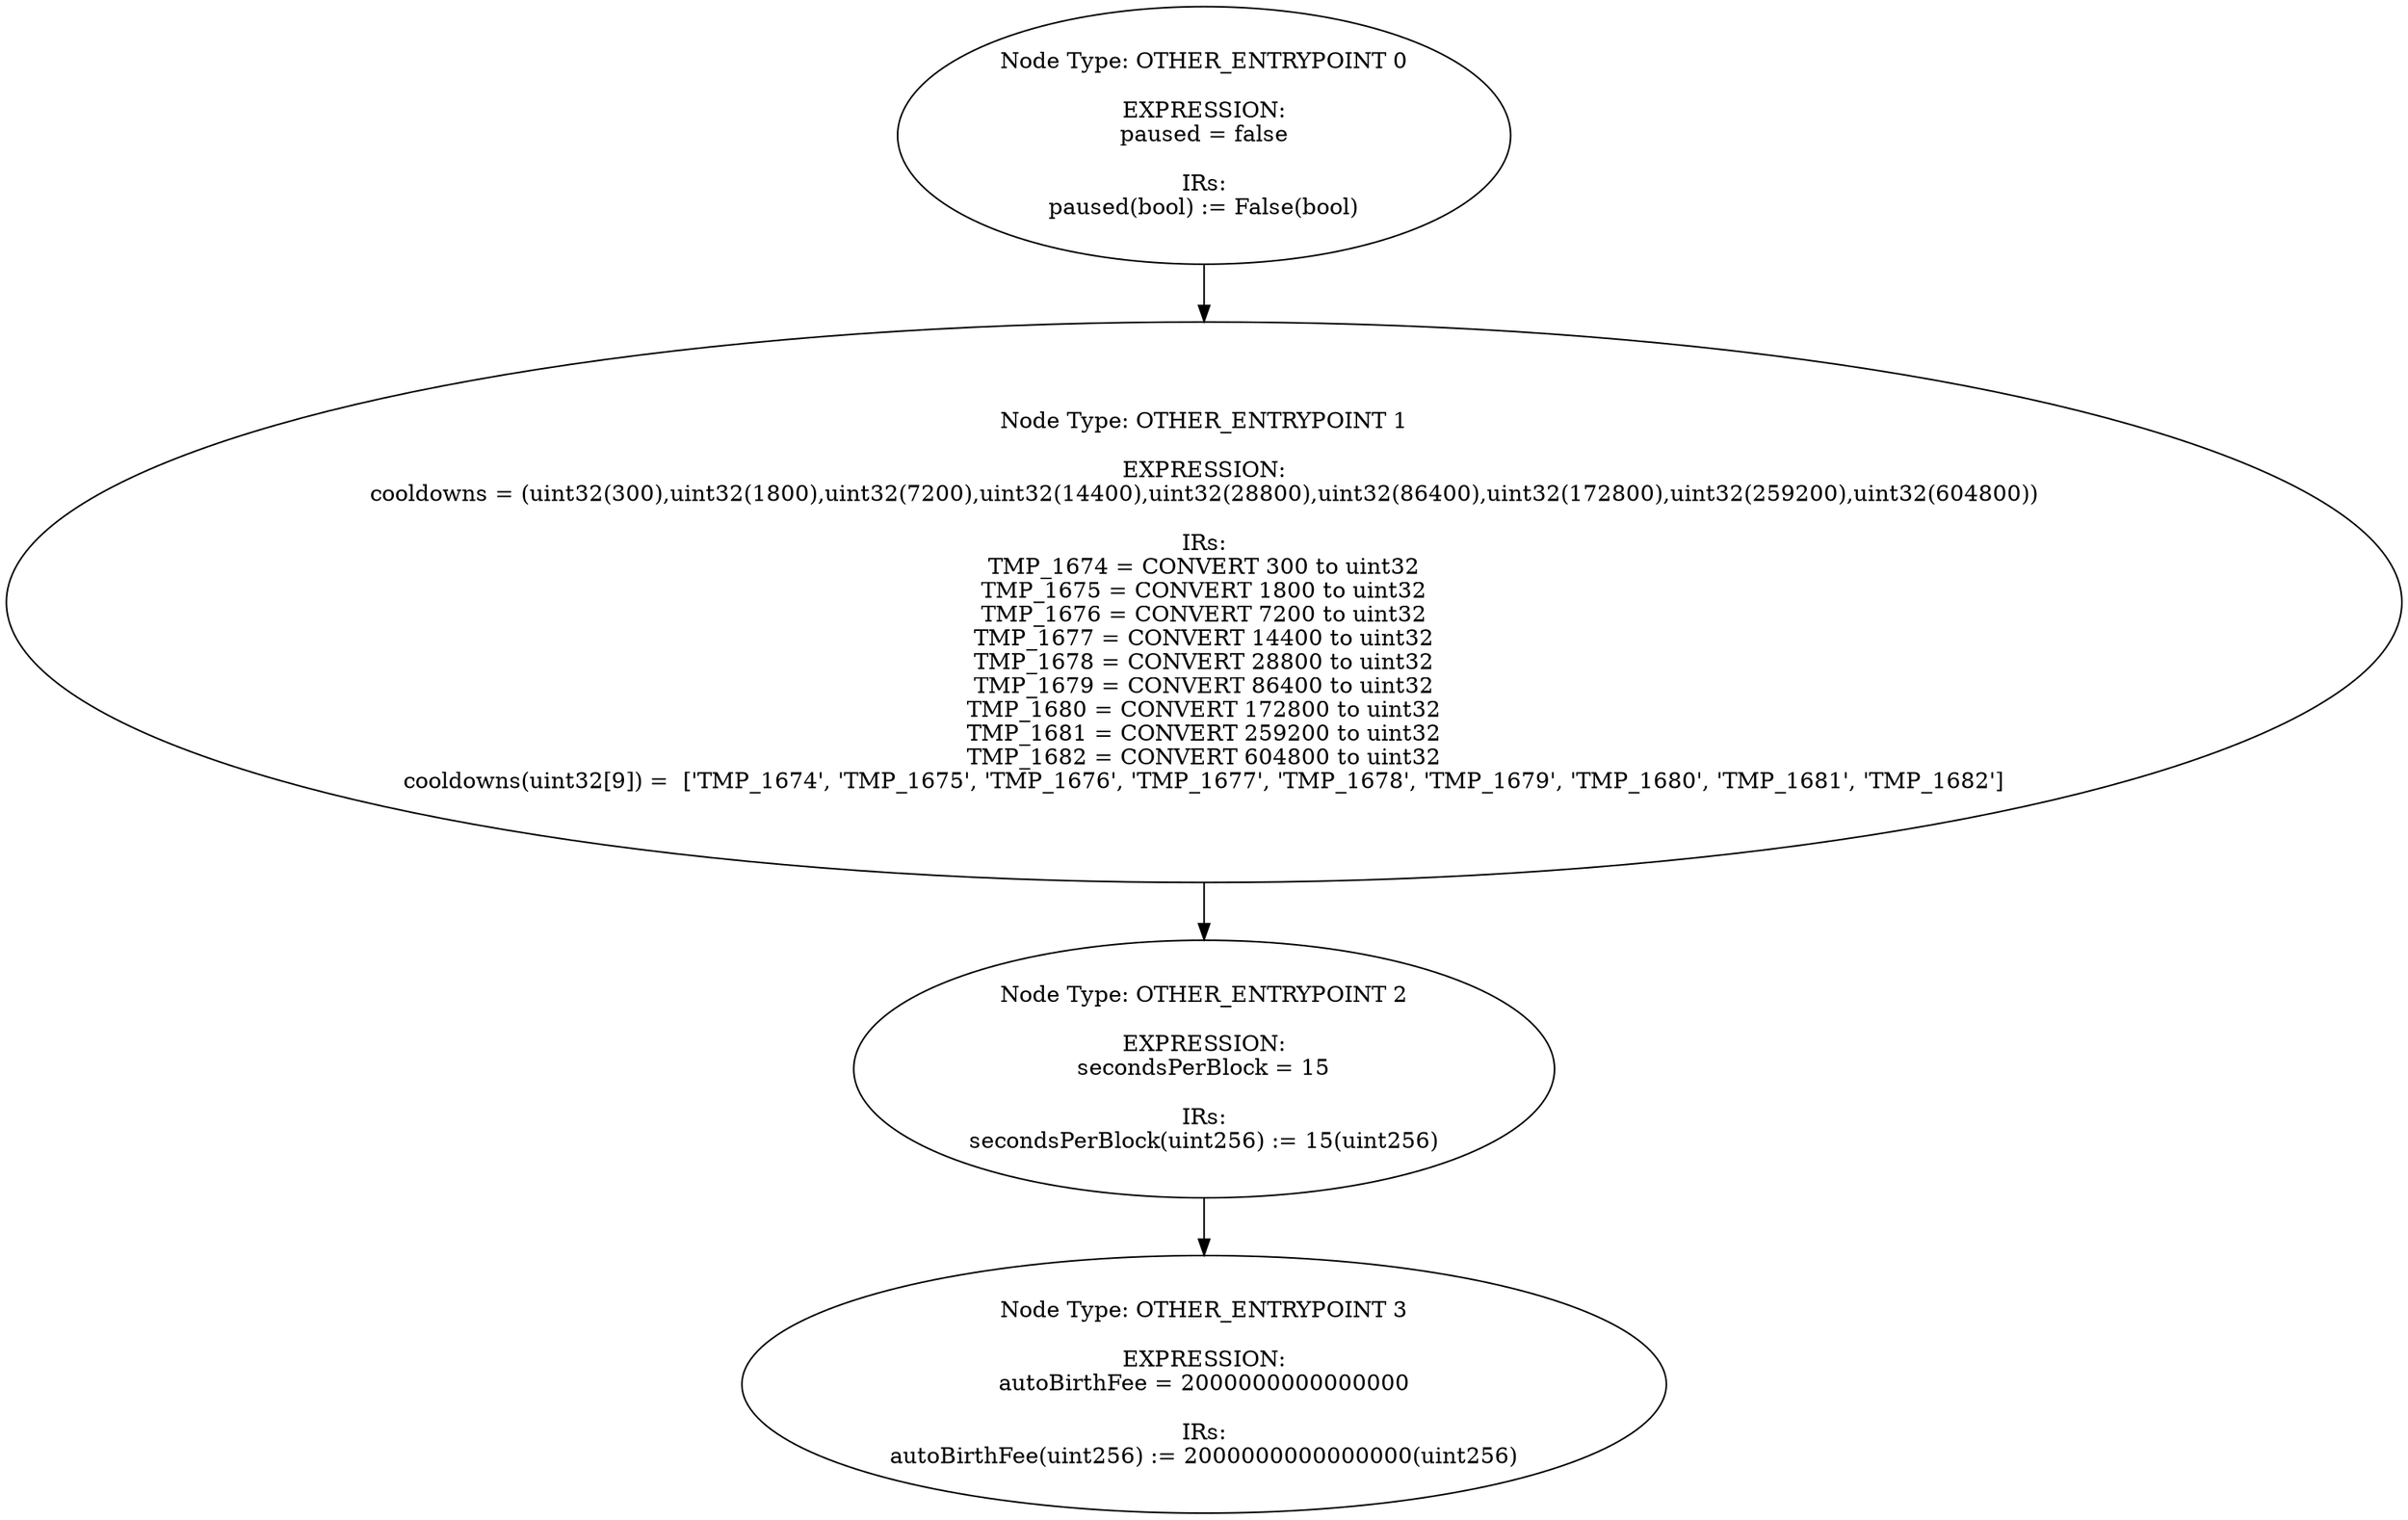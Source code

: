 digraph{
0[label="Node Type: OTHER_ENTRYPOINT 0

EXPRESSION:
paused = false

IRs:
paused(bool) := False(bool)"];
0->1;
1[label="Node Type: OTHER_ENTRYPOINT 1

EXPRESSION:
cooldowns = (uint32(300),uint32(1800),uint32(7200),uint32(14400),uint32(28800),uint32(86400),uint32(172800),uint32(259200),uint32(604800))

IRs:
TMP_1674 = CONVERT 300 to uint32
TMP_1675 = CONVERT 1800 to uint32
TMP_1676 = CONVERT 7200 to uint32
TMP_1677 = CONVERT 14400 to uint32
TMP_1678 = CONVERT 28800 to uint32
TMP_1679 = CONVERT 86400 to uint32
TMP_1680 = CONVERT 172800 to uint32
TMP_1681 = CONVERT 259200 to uint32
TMP_1682 = CONVERT 604800 to uint32
cooldowns(uint32[9]) =  ['TMP_1674', 'TMP_1675', 'TMP_1676', 'TMP_1677', 'TMP_1678', 'TMP_1679', 'TMP_1680', 'TMP_1681', 'TMP_1682']"];
1->2;
2[label="Node Type: OTHER_ENTRYPOINT 2

EXPRESSION:
secondsPerBlock = 15

IRs:
secondsPerBlock(uint256) := 15(uint256)"];
2->3;
3[label="Node Type: OTHER_ENTRYPOINT 3

EXPRESSION:
autoBirthFee = 2000000000000000

IRs:
autoBirthFee(uint256) := 2000000000000000(uint256)"];
}

